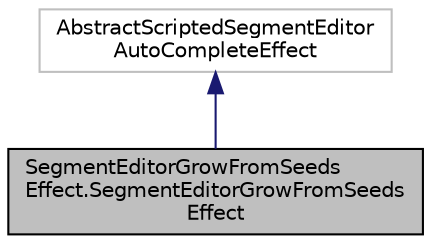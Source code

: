 digraph "SegmentEditorGrowFromSeedsEffect.SegmentEditorGrowFromSeedsEffect"
{
  bgcolor="transparent";
  edge [fontname="Helvetica",fontsize="10",labelfontname="Helvetica",labelfontsize="10"];
  node [fontname="Helvetica",fontsize="10",shape=record];
  Node2 [label="SegmentEditorGrowFromSeeds\lEffect.SegmentEditorGrowFromSeeds\lEffect",height=0.2,width=0.4,color="black", fillcolor="grey75", style="filled", fontcolor="black"];
  Node3 -> Node2 [dir="back",color="midnightblue",fontsize="10",style="solid",fontname="Helvetica"];
  Node3 [label="AbstractScriptedSegmentEditor\lAutoCompleteEffect",height=0.2,width=0.4,color="grey75"];
}
